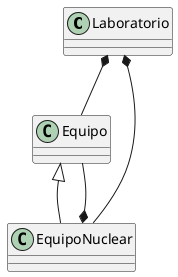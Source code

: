 @startuml laboratorio-uml

class Laboratorio 
class Equipo
class EquipoNuclear extends Equipo 

Laboratorio *-- Equipo
Laboratorio *-- EquipoNuclear

EquipoNuclear *-- Equipo

@enduml